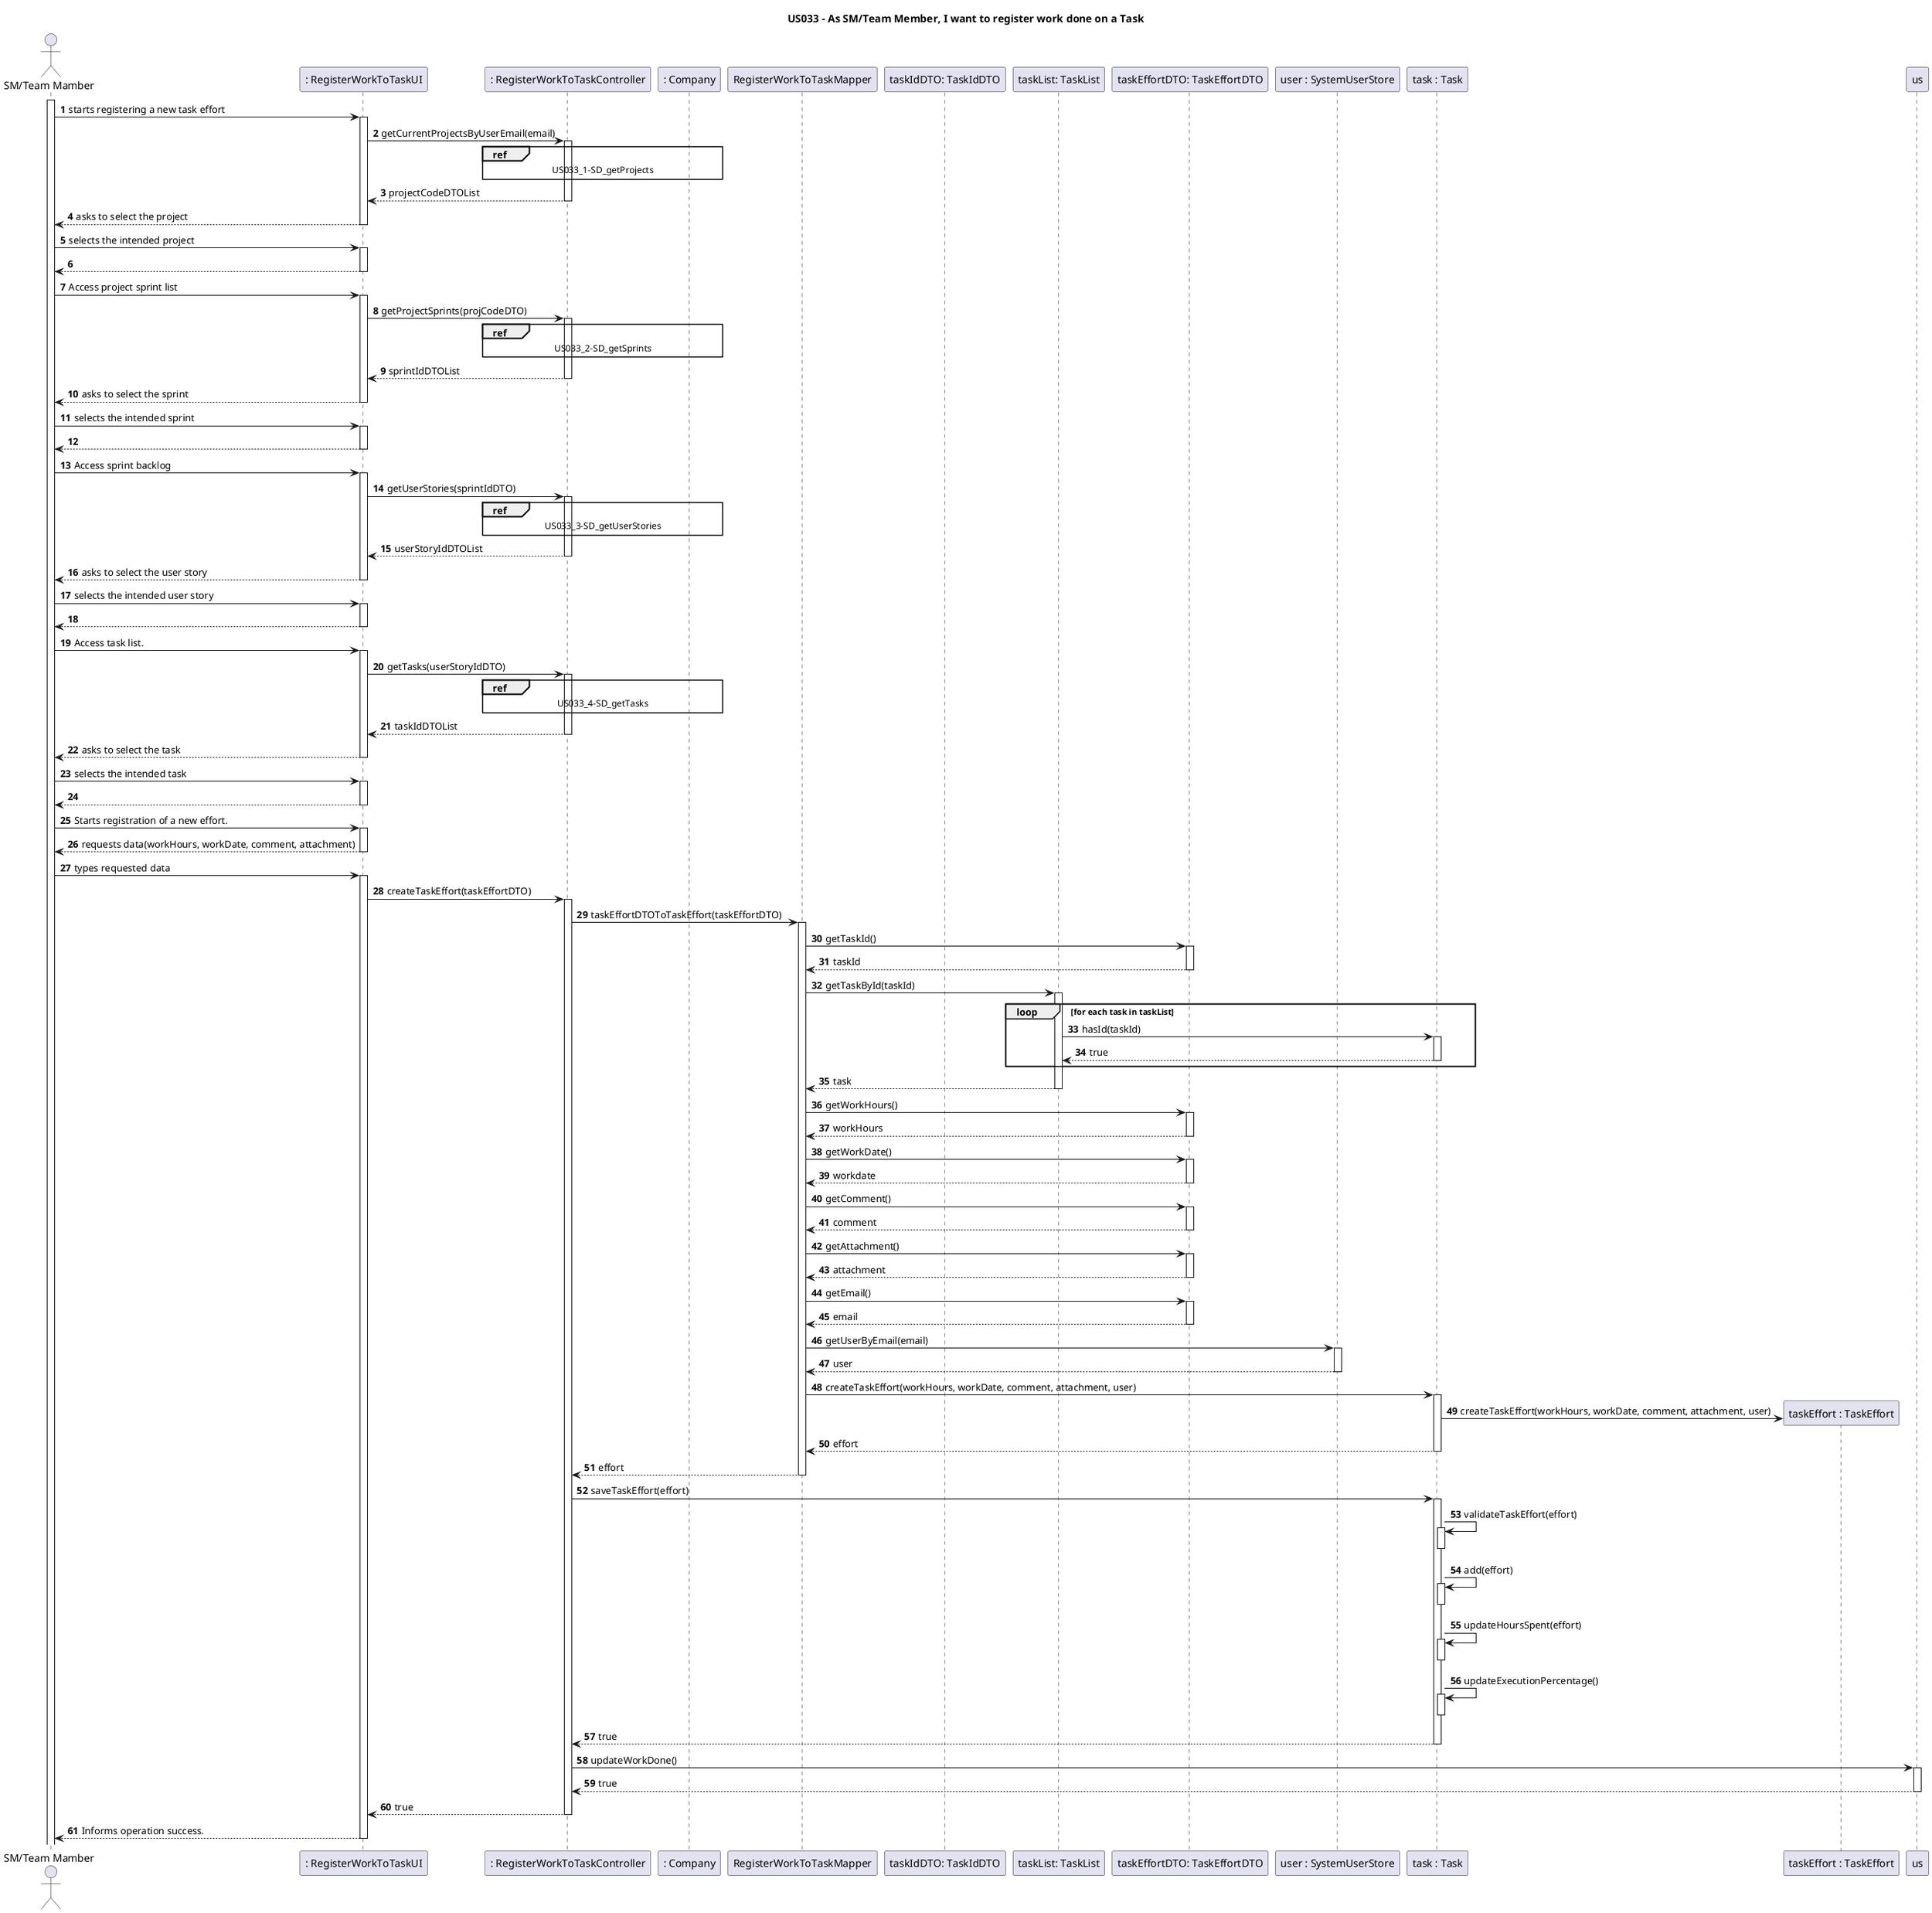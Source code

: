 @startuml
'https://plantuml.com/sequence-diagram

title US033 - As SM/Team Member, I want to register work done on a Task

autoactivate on
autonumber

actor "SM/Team Mamber" as User
participant ": RegisterWorkToTaskUI" as Ui
participant ": RegisterWorkToTaskController" as Ctrl
participant ": Company" as company
participant "RegisterWorkToTaskMapper" as mapper
participant "taskIdDTO: TaskIdDTO" as taskIdDTO
participant "taskList: TaskList" as taskList
participant "taskEffortDTO: TaskEffortDTO" as effortDTO
participant "user : SystemUserStore" as userStore
participant "task : Task" as task
participant "taskEffort : TaskEffort" as effort

activate User

User->Ui : starts registering a new task effort
Ui->Ctrl: getCurrentProjectsByUserEmail(email)
ref over Ctrl, company : US033_1-SD_getProjects
Ctrl-->Ui:projectCodeDTOList
Ui-->User: asks to select the project

User->Ui: selects the intended project
Ui-->User:

User->Ui: Access project sprint list
Ui->Ctrl: getProjectSprints(projCodeDTO)
ref over Ctrl, company : US033_2-SD_getSprints
Ctrl-->Ui: sprintIdDTOList
Ui-->User: asks to select the sprint

User->Ui: selects the intended sprint
Ui-->User:

User->Ui: Access sprint backlog
Ui->Ctrl: getUserStories(sprintIdDTO)
ref over Ctrl, company : US033_3-SD_getUserStories
Ctrl-->Ui: userStoryIdDTOList
Ui-->User: asks to select the user story

User->Ui: selects the intended user story
Ui-->User:

User->Ui: Access task list.
Ui->Ctrl: getTasks(userStoryIdDTO)
ref over Ctrl, company : US033_4-SD_getTasks
Ctrl-->Ui: taskIdDTOList
Ui-->User: asks to select the task

User->Ui: selects the intended task
Ui-->User:

User -> Ui: Starts registration of a new effort.
Ui-->User: requests data(workHours, workDate, comment, attachment)
User -> Ui: types requested data
Ui -> Ctrl: createTaskEffort(taskEffortDTO)
Ctrl -> mapper: taskEffortDTOToTaskEffort(taskEffortDTO)
mapper->effortDTO: getTaskId()
effortDTO-->mapper: taskId
mapper->taskList: getTaskById(taskId)
loop for each task in taskList
taskList->task: hasId(taskId)
task-->taskList: true
end
taskList-->mapper: task
mapper->effortDTO: getWorkHours()
effortDTO-->mapper: workHours
mapper->effortDTO: getWorkDate()
effortDTO-->mapper: workdate
mapper->effortDTO: getComment()
effortDTO-->mapper: comment
mapper->effortDTO: getAttachment()
effortDTO-->mapper: attachment
mapper->effortDTO: getEmail()
effortDTO-->mapper: email
mapper->userStore: getUserByEmail(email)
userStore-->mapper: user
mapper->task:createTaskEffort(workHours, workDate, comment, attachment, user)
task->effort **: createTaskEffort(workHours, workDate, comment, attachment, user)
task-->mapper: effort
mapper--> Ctrl: effort
Ctrl -> task: saveTaskEffort(effort)
task -> task: validateTaskEffort(effort)
deactivate task
task -> task: add(effort)
deactivate task
task -> task: updateHoursSpent(effort)
deactivate task
task -> task: updateExecutionPercentage()
deactivate task
task-->Ctrl: true
Ctrl -> us: updateWorkDone()
us-->Ctrl: true
Ctrl-->Ui : true

Ui-->User : Informs operation success.
@enduml